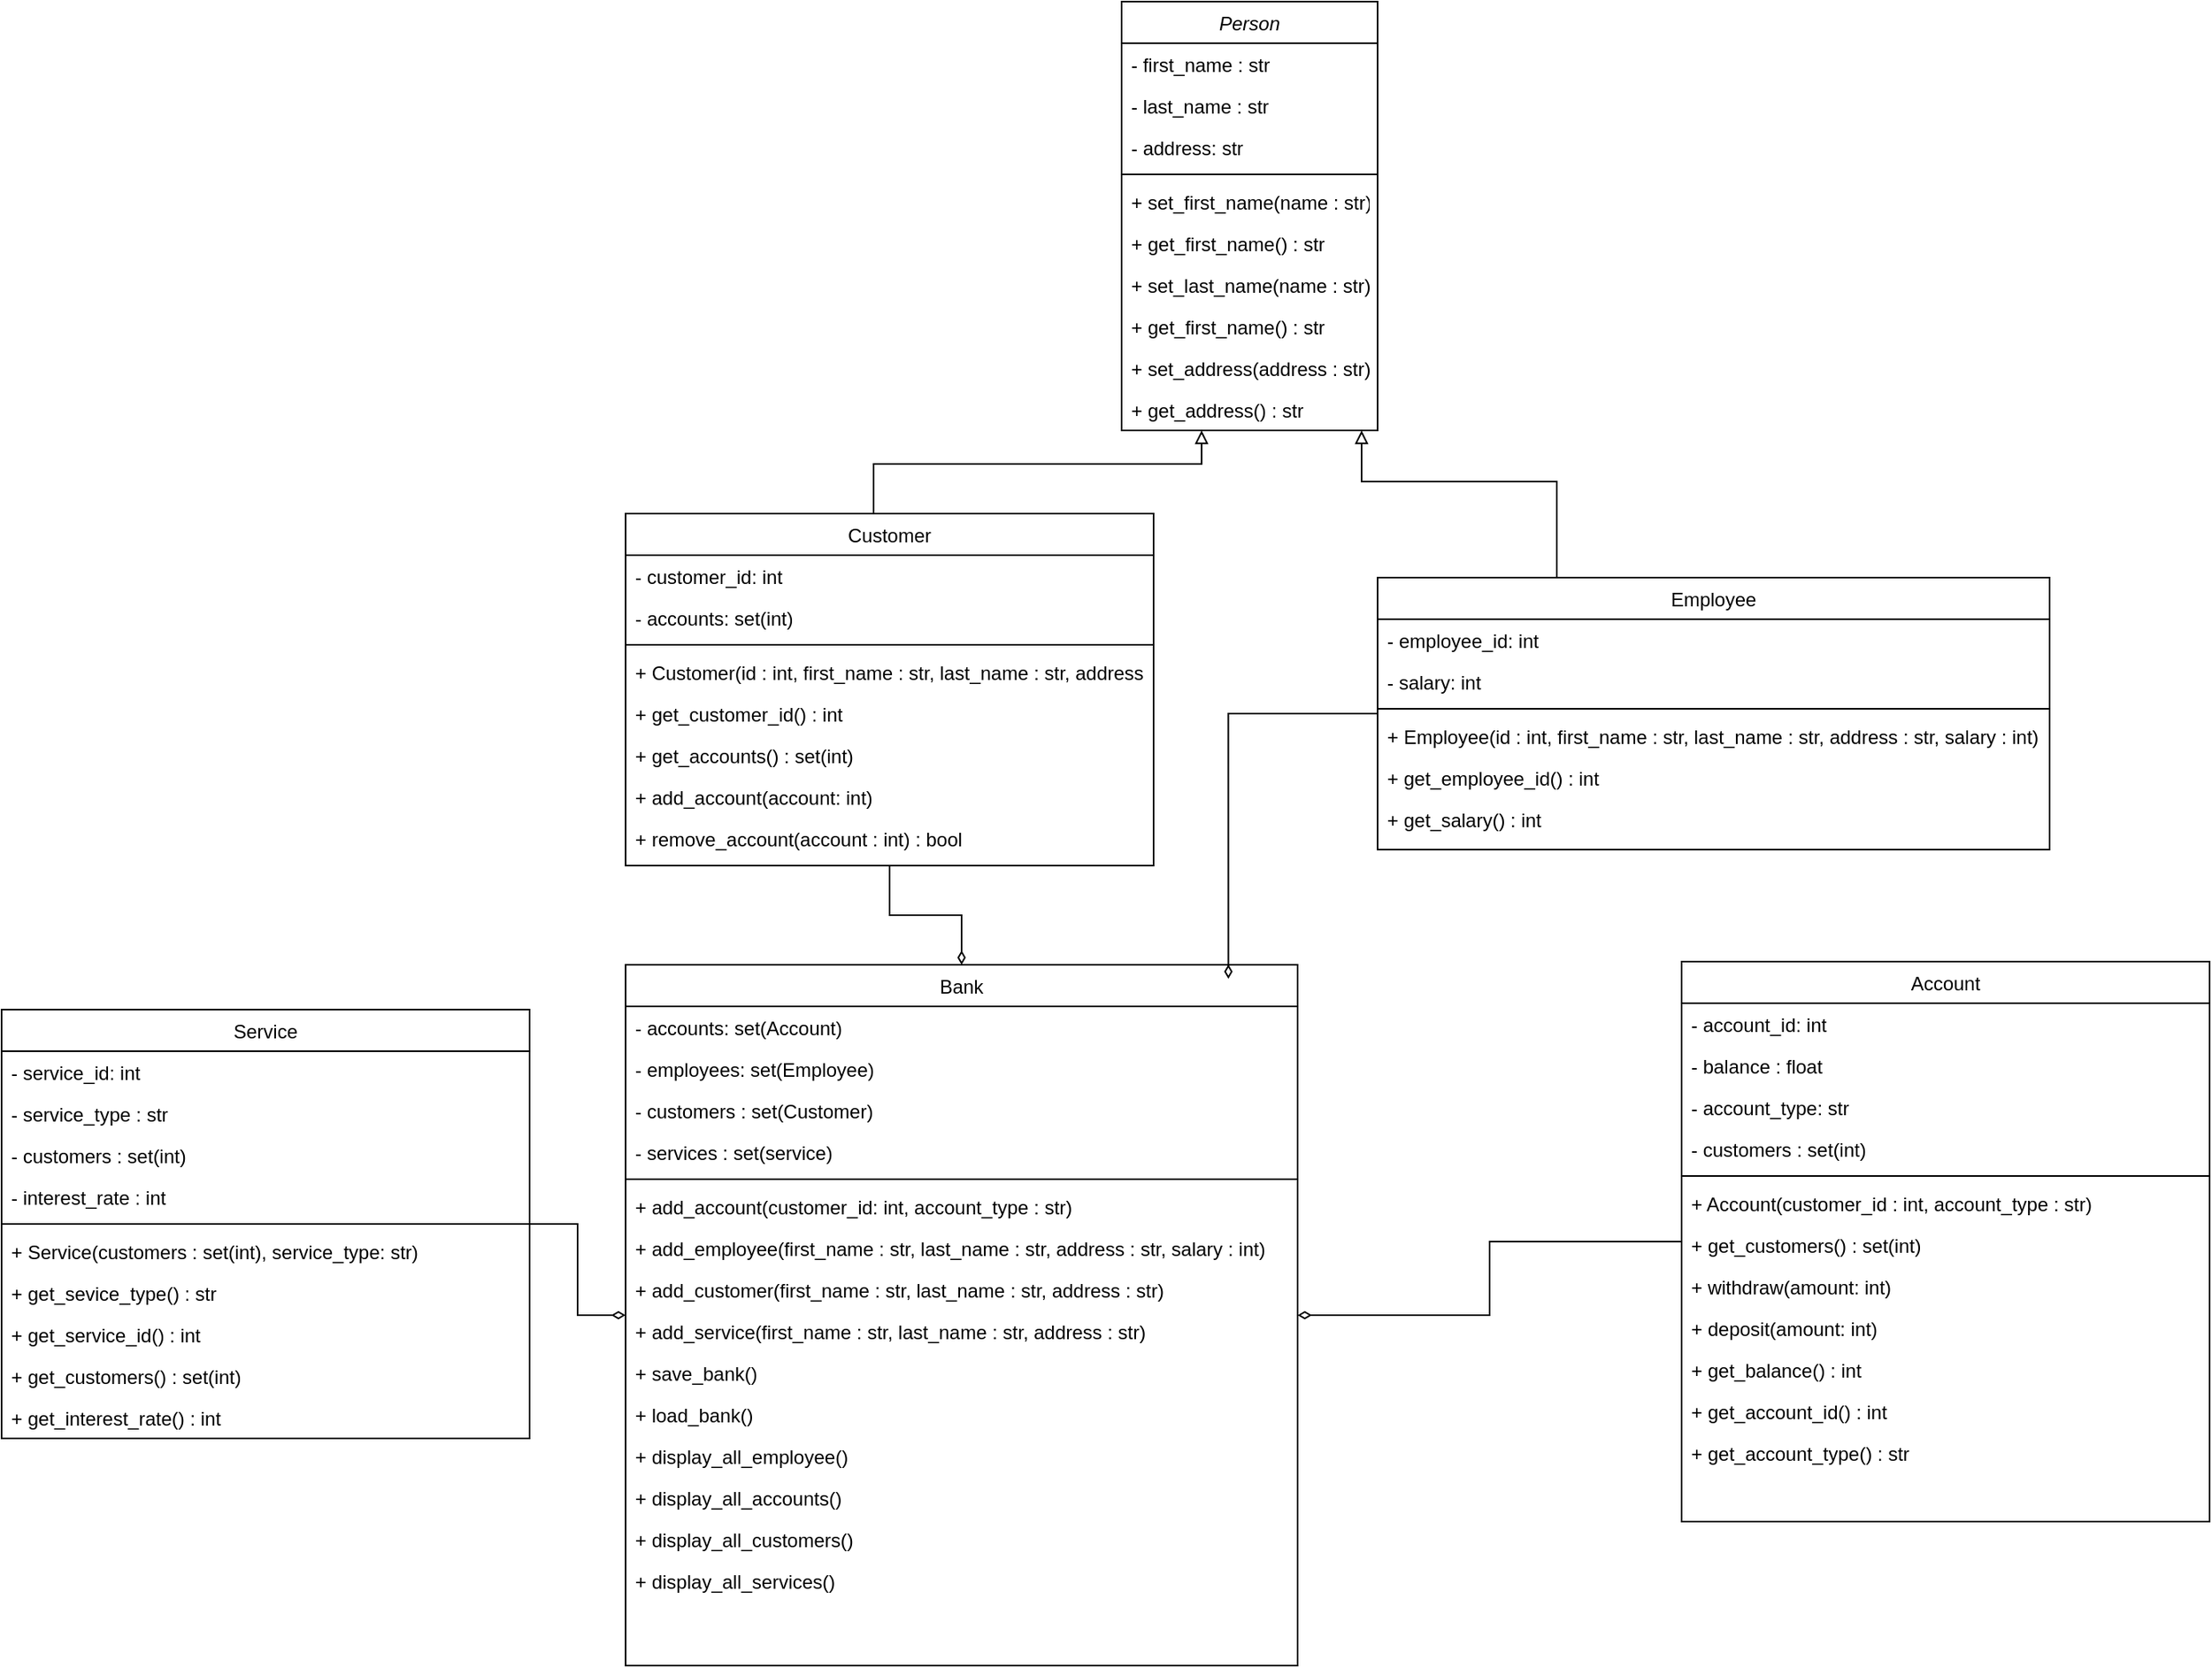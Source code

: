 <mxfile version="26.1.1">
  <diagram id="C5RBs43oDa-KdzZeNtuy" name="Page-1">
    <mxGraphModel dx="1114" dy="1603" grid="1" gridSize="10" guides="1" tooltips="1" connect="1" arrows="1" fold="1" page="1" pageScale="1" pageWidth="827" pageHeight="1169" math="0" shadow="0">
      <root>
        <mxCell id="WIyWlLk6GJQsqaUBKTNV-0" />
        <mxCell id="WIyWlLk6GJQsqaUBKTNV-1" parent="WIyWlLk6GJQsqaUBKTNV-0" />
        <mxCell id="zkfFHV4jXpPFQw0GAbJ--0" value="Person" style="swimlane;fontStyle=2;align=center;verticalAlign=top;childLayout=stackLayout;horizontal=1;startSize=26;horizontalStack=0;resizeParent=1;resizeLast=0;collapsible=1;marginBottom=0;rounded=0;shadow=0;strokeWidth=1;" parent="WIyWlLk6GJQsqaUBKTNV-1" vertex="1">
          <mxGeometry x="790" y="-330" width="160" height="268" as="geometry">
            <mxRectangle x="230" y="140" width="160" height="26" as="alternateBounds" />
          </mxGeometry>
        </mxCell>
        <mxCell id="zkfFHV4jXpPFQw0GAbJ--1" value="- first_name : str    " style="text;align=left;verticalAlign=top;spacingLeft=4;spacingRight=4;overflow=hidden;rotatable=0;points=[[0,0.5],[1,0.5]];portConstraint=eastwest;" parent="zkfFHV4jXpPFQw0GAbJ--0" vertex="1">
          <mxGeometry y="26" width="160" height="26" as="geometry" />
        </mxCell>
        <mxCell id="zkfFHV4jXpPFQw0GAbJ--2" value="- last_name : str" style="text;align=left;verticalAlign=top;spacingLeft=4;spacingRight=4;overflow=hidden;rotatable=0;points=[[0,0.5],[1,0.5]];portConstraint=eastwest;rounded=0;shadow=0;html=0;" parent="zkfFHV4jXpPFQw0GAbJ--0" vertex="1">
          <mxGeometry y="52" width="160" height="26" as="geometry" />
        </mxCell>
        <mxCell id="zkfFHV4jXpPFQw0GAbJ--3" value="- address: str" style="text;align=left;verticalAlign=top;spacingLeft=4;spacingRight=4;overflow=hidden;rotatable=0;points=[[0,0.5],[1,0.5]];portConstraint=eastwest;rounded=0;shadow=0;html=0;" parent="zkfFHV4jXpPFQw0GAbJ--0" vertex="1">
          <mxGeometry y="78" width="160" height="26" as="geometry" />
        </mxCell>
        <mxCell id="zkfFHV4jXpPFQw0GAbJ--4" value="" style="line;html=1;strokeWidth=1;align=left;verticalAlign=middle;spacingTop=-1;spacingLeft=3;spacingRight=3;rotatable=0;labelPosition=right;points=[];portConstraint=eastwest;" parent="zkfFHV4jXpPFQw0GAbJ--0" vertex="1">
          <mxGeometry y="104" width="160" height="8" as="geometry" />
        </mxCell>
        <mxCell id="zkfFHV4jXpPFQw0GAbJ--5" value="+ set_first_name(name : str)" style="text;align=left;verticalAlign=top;spacingLeft=4;spacingRight=4;overflow=hidden;rotatable=0;points=[[0,0.5],[1,0.5]];portConstraint=eastwest;" parent="zkfFHV4jXpPFQw0GAbJ--0" vertex="1">
          <mxGeometry y="112" width="160" height="26" as="geometry" />
        </mxCell>
        <mxCell id="zkfFHV4jXpPFQw0GAbJ--24" value="+ get_first_name() : str" style="text;align=left;verticalAlign=top;spacingLeft=4;spacingRight=4;overflow=hidden;rotatable=0;points=[[0,0.5],[1,0.5]];portConstraint=eastwest;" parent="zkfFHV4jXpPFQw0GAbJ--0" vertex="1">
          <mxGeometry y="138" width="160" height="26" as="geometry" />
        </mxCell>
        <mxCell id="Db2brPiAxiOpcQxRufx4-5" value="+ set_last_name(name : str)" style="text;align=left;verticalAlign=top;spacingLeft=4;spacingRight=4;overflow=hidden;rotatable=0;points=[[0,0.5],[1,0.5]];portConstraint=eastwest;" parent="zkfFHV4jXpPFQw0GAbJ--0" vertex="1">
          <mxGeometry y="164" width="160" height="26" as="geometry" />
        </mxCell>
        <mxCell id="Db2brPiAxiOpcQxRufx4-7" value="+ get_first_name() : str" style="text;align=left;verticalAlign=top;spacingLeft=4;spacingRight=4;overflow=hidden;rotatable=0;points=[[0,0.5],[1,0.5]];portConstraint=eastwest;" parent="zkfFHV4jXpPFQw0GAbJ--0" vertex="1">
          <mxGeometry y="190" width="160" height="26" as="geometry" />
        </mxCell>
        <mxCell id="Db2brPiAxiOpcQxRufx4-8" value="+ set_address(address : str)" style="text;align=left;verticalAlign=top;spacingLeft=4;spacingRight=4;overflow=hidden;rotatable=0;points=[[0,0.5],[1,0.5]];portConstraint=eastwest;" parent="zkfFHV4jXpPFQw0GAbJ--0" vertex="1">
          <mxGeometry y="216" width="160" height="26" as="geometry" />
        </mxCell>
        <mxCell id="Db2brPiAxiOpcQxRufx4-6" value="+ get_address() : str" style="text;align=left;verticalAlign=top;spacingLeft=4;spacingRight=4;overflow=hidden;rotatable=0;points=[[0,0.5],[1,0.5]];portConstraint=eastwest;" parent="zkfFHV4jXpPFQw0GAbJ--0" vertex="1">
          <mxGeometry y="242" width="160" height="26" as="geometry" />
        </mxCell>
        <mxCell id="Db2brPiAxiOpcQxRufx4-43" style="edgeStyle=orthogonalEdgeStyle;rounded=0;orthogonalLoop=1;jettySize=auto;html=1;endArrow=block;endFill=0;" parent="WIyWlLk6GJQsqaUBKTNV-1" source="Db2brPiAxiOpcQxRufx4-20" target="zkfFHV4jXpPFQw0GAbJ--0" edge="1">
          <mxGeometry relative="1" as="geometry">
            <Array as="points">
              <mxPoint x="635" y="-41" />
              <mxPoint x="840" y="-41" />
            </Array>
          </mxGeometry>
        </mxCell>
        <mxCell id="Db2brPiAxiOpcQxRufx4-103" style="edgeStyle=orthogonalEdgeStyle;rounded=0;orthogonalLoop=1;jettySize=auto;html=1;endArrow=diamondThin;endFill=0;" parent="WIyWlLk6GJQsqaUBKTNV-1" source="Db2brPiAxiOpcQxRufx4-20" target="Db2brPiAxiOpcQxRufx4-67" edge="1">
          <mxGeometry relative="1" as="geometry" />
        </mxCell>
        <mxCell id="Db2brPiAxiOpcQxRufx4-20" value="Customer" style="swimlane;fontStyle=0;align=center;verticalAlign=top;childLayout=stackLayout;horizontal=1;startSize=26;horizontalStack=0;resizeParent=1;resizeLast=0;collapsible=1;marginBottom=0;rounded=0;shadow=0;strokeWidth=1;" parent="WIyWlLk6GJQsqaUBKTNV-1" vertex="1">
          <mxGeometry x="480" y="-10" width="330" height="220" as="geometry">
            <mxRectangle x="230" y="140" width="160" height="26" as="alternateBounds" />
          </mxGeometry>
        </mxCell>
        <mxCell id="Db2brPiAxiOpcQxRufx4-21" value="- customer_id: int" style="text;align=left;verticalAlign=top;spacingLeft=4;spacingRight=4;overflow=hidden;rotatable=0;points=[[0,0.5],[1,0.5]];portConstraint=eastwest;" parent="Db2brPiAxiOpcQxRufx4-20" vertex="1">
          <mxGeometry y="26" width="330" height="26" as="geometry" />
        </mxCell>
        <mxCell id="Db2brPiAxiOpcQxRufx4-23" value="- accounts: set(int)" style="text;align=left;verticalAlign=top;spacingLeft=4;spacingRight=4;overflow=hidden;rotatable=0;points=[[0,0.5],[1,0.5]];portConstraint=eastwest;rounded=0;shadow=0;html=0;" parent="Db2brPiAxiOpcQxRufx4-20" vertex="1">
          <mxGeometry y="52" width="330" height="26" as="geometry" />
        </mxCell>
        <mxCell id="Db2brPiAxiOpcQxRufx4-24" value="" style="line;html=1;strokeWidth=1;align=left;verticalAlign=middle;spacingTop=-1;spacingLeft=3;spacingRight=3;rotatable=0;labelPosition=right;points=[];portConstraint=eastwest;" parent="Db2brPiAxiOpcQxRufx4-20" vertex="1">
          <mxGeometry y="78" width="330" height="8" as="geometry" />
        </mxCell>
        <mxCell id="Db2brPiAxiOpcQxRufx4-40" value="+ Customer(id : int, first_name : str, last_name : str, address : str)&#xa;" style="text;align=left;verticalAlign=top;spacingLeft=4;spacingRight=4;overflow=hidden;rotatable=0;points=[[0,0.5],[1,0.5]];portConstraint=eastwest;" parent="Db2brPiAxiOpcQxRufx4-20" vertex="1">
          <mxGeometry y="86" width="330" height="26" as="geometry" />
        </mxCell>
        <mxCell id="Db2brPiAxiOpcQxRufx4-26" value="+ get_customer_id() : int" style="text;align=left;verticalAlign=top;spacingLeft=4;spacingRight=4;overflow=hidden;rotatable=0;points=[[0,0.5],[1,0.5]];portConstraint=eastwest;" parent="Db2brPiAxiOpcQxRufx4-20" vertex="1">
          <mxGeometry y="112" width="330" height="26" as="geometry" />
        </mxCell>
        <mxCell id="Db2brPiAxiOpcQxRufx4-78" value="+ get_accounts() : set(int)" style="text;align=left;verticalAlign=top;spacingLeft=4;spacingRight=4;overflow=hidden;rotatable=0;points=[[0,0.5],[1,0.5]];portConstraint=eastwest;" parent="Db2brPiAxiOpcQxRufx4-20" vertex="1">
          <mxGeometry y="138" width="330" height="26" as="geometry" />
        </mxCell>
        <mxCell id="Db2brPiAxiOpcQxRufx4-27" value="+ add_account(account: int)" style="text;align=left;verticalAlign=top;spacingLeft=4;spacingRight=4;overflow=hidden;rotatable=0;points=[[0,0.5],[1,0.5]];portConstraint=eastwest;" parent="Db2brPiAxiOpcQxRufx4-20" vertex="1">
          <mxGeometry y="164" width="330" height="26" as="geometry" />
        </mxCell>
        <mxCell id="Db2brPiAxiOpcQxRufx4-28" value="+ remove_account(account : int) : bool" style="text;align=left;verticalAlign=top;spacingLeft=4;spacingRight=4;overflow=hidden;rotatable=0;points=[[0,0.5],[1,0.5]];portConstraint=eastwest;" parent="Db2brPiAxiOpcQxRufx4-20" vertex="1">
          <mxGeometry y="190" width="330" height="26" as="geometry" />
        </mxCell>
        <mxCell id="Db2brPiAxiOpcQxRufx4-102" style="edgeStyle=orthogonalEdgeStyle;rounded=0;orthogonalLoop=1;jettySize=auto;html=1;endArrow=diamondThin;endFill=0;" parent="WIyWlLk6GJQsqaUBKTNV-1" source="Db2brPiAxiOpcQxRufx4-53" target="Db2brPiAxiOpcQxRufx4-67" edge="1">
          <mxGeometry relative="1" as="geometry" />
        </mxCell>
        <mxCell id="Db2brPiAxiOpcQxRufx4-53" value="Account" style="swimlane;fontStyle=0;align=center;verticalAlign=top;childLayout=stackLayout;horizontal=1;startSize=26;horizontalStack=0;resizeParent=1;resizeLast=0;collapsible=1;marginBottom=0;rounded=0;shadow=0;strokeWidth=1;" parent="WIyWlLk6GJQsqaUBKTNV-1" vertex="1">
          <mxGeometry x="1140" y="270" width="330" height="350" as="geometry">
            <mxRectangle x="230" y="140" width="160" height="26" as="alternateBounds" />
          </mxGeometry>
        </mxCell>
        <mxCell id="Db2brPiAxiOpcQxRufx4-55" value="- account_id: int" style="text;align=left;verticalAlign=top;spacingLeft=4;spacingRight=4;overflow=hidden;rotatable=0;points=[[0,0.5],[1,0.5]];portConstraint=eastwest;" parent="Db2brPiAxiOpcQxRufx4-53" vertex="1">
          <mxGeometry y="26" width="330" height="26" as="geometry" />
        </mxCell>
        <mxCell id="Db2brPiAxiOpcQxRufx4-56" value="- balance : float" style="text;align=left;verticalAlign=top;spacingLeft=4;spacingRight=4;overflow=hidden;rotatable=0;points=[[0,0.5],[1,0.5]];portConstraint=eastwest;rounded=0;shadow=0;html=0;" parent="Db2brPiAxiOpcQxRufx4-53" vertex="1">
          <mxGeometry y="52" width="330" height="26" as="geometry" />
        </mxCell>
        <mxCell id="Db2brPiAxiOpcQxRufx4-63" value="- account_type: str" style="text;align=left;verticalAlign=top;spacingLeft=4;spacingRight=4;overflow=hidden;rotatable=0;points=[[0,0.5],[1,0.5]];portConstraint=eastwest;" parent="Db2brPiAxiOpcQxRufx4-53" vertex="1">
          <mxGeometry y="78" width="330" height="26" as="geometry" />
        </mxCell>
        <mxCell id="Db2brPiAxiOpcQxRufx4-76" value="- customers : set(int)" style="text;align=left;verticalAlign=top;spacingLeft=4;spacingRight=4;overflow=hidden;rotatable=0;points=[[0,0.5],[1,0.5]];portConstraint=eastwest;rounded=0;shadow=0;html=0;" parent="Db2brPiAxiOpcQxRufx4-53" vertex="1">
          <mxGeometry y="104" width="330" height="26" as="geometry" />
        </mxCell>
        <mxCell id="Db2brPiAxiOpcQxRufx4-57" value="" style="line;html=1;strokeWidth=1;align=left;verticalAlign=middle;spacingTop=-1;spacingLeft=3;spacingRight=3;rotatable=0;labelPosition=right;points=[];portConstraint=eastwest;" parent="Db2brPiAxiOpcQxRufx4-53" vertex="1">
          <mxGeometry y="130" width="330" height="8" as="geometry" />
        </mxCell>
        <mxCell id="Db2brPiAxiOpcQxRufx4-58" value="+ Account(customer_id : int, account_type : str)&#xa;" style="text;align=left;verticalAlign=top;spacingLeft=4;spacingRight=4;overflow=hidden;rotatable=0;points=[[0,0.5],[1,0.5]];portConstraint=eastwest;" parent="Db2brPiAxiOpcQxRufx4-53" vertex="1">
          <mxGeometry y="138" width="330" height="26" as="geometry" />
        </mxCell>
        <mxCell id="Db2brPiAxiOpcQxRufx4-59" value="+ get_customers() : set(int)" style="text;align=left;verticalAlign=top;spacingLeft=4;spacingRight=4;overflow=hidden;rotatable=0;points=[[0,0.5],[1,0.5]];portConstraint=eastwest;" parent="Db2brPiAxiOpcQxRufx4-53" vertex="1">
          <mxGeometry y="164" width="330" height="26" as="geometry" />
        </mxCell>
        <mxCell id="Db2brPiAxiOpcQxRufx4-60" value="+ withdraw(amount: int)" style="text;align=left;verticalAlign=top;spacingLeft=4;spacingRight=4;overflow=hidden;rotatable=0;points=[[0,0.5],[1,0.5]];portConstraint=eastwest;" parent="Db2brPiAxiOpcQxRufx4-53" vertex="1">
          <mxGeometry y="190" width="330" height="26" as="geometry" />
        </mxCell>
        <mxCell id="Db2brPiAxiOpcQxRufx4-79" value="+ deposit(amount: int)" style="text;align=left;verticalAlign=top;spacingLeft=4;spacingRight=4;overflow=hidden;rotatable=0;points=[[0,0.5],[1,0.5]];portConstraint=eastwest;" parent="Db2brPiAxiOpcQxRufx4-53" vertex="1">
          <mxGeometry y="216" width="330" height="26" as="geometry" />
        </mxCell>
        <mxCell id="Db2brPiAxiOpcQxRufx4-80" value="+ get_balance() : int" style="text;align=left;verticalAlign=top;spacingLeft=4;spacingRight=4;overflow=hidden;rotatable=0;points=[[0,0.5],[1,0.5]];portConstraint=eastwest;" parent="Db2brPiAxiOpcQxRufx4-53" vertex="1">
          <mxGeometry y="242" width="330" height="26" as="geometry" />
        </mxCell>
        <mxCell id="Db2brPiAxiOpcQxRufx4-81" value="+ get_account_id() : int" style="text;align=left;verticalAlign=top;spacingLeft=4;spacingRight=4;overflow=hidden;rotatable=0;points=[[0,0.5],[1,0.5]];portConstraint=eastwest;" parent="Db2brPiAxiOpcQxRufx4-53" vertex="1">
          <mxGeometry y="268" width="330" height="26" as="geometry" />
        </mxCell>
        <mxCell id="Db2brPiAxiOpcQxRufx4-82" value="+ get_account_type() : str" style="text;align=left;verticalAlign=top;spacingLeft=4;spacingRight=4;overflow=hidden;rotatable=0;points=[[0,0.5],[1,0.5]];portConstraint=eastwest;" parent="Db2brPiAxiOpcQxRufx4-53" vertex="1">
          <mxGeometry y="294" width="330" height="26" as="geometry" />
        </mxCell>
        <mxCell id="Db2brPiAxiOpcQxRufx4-67" value="Bank" style="swimlane;fontStyle=0;align=center;verticalAlign=top;childLayout=stackLayout;horizontal=1;startSize=26;horizontalStack=0;resizeParent=1;resizeLast=0;collapsible=1;marginBottom=0;rounded=0;shadow=0;strokeWidth=1;" parent="WIyWlLk6GJQsqaUBKTNV-1" vertex="1">
          <mxGeometry x="480" y="272" width="420" height="438" as="geometry">
            <mxRectangle x="450" y="350" width="160" height="26" as="alternateBounds" />
          </mxGeometry>
        </mxCell>
        <mxCell id="Db2brPiAxiOpcQxRufx4-69" value="- accounts: set(Account)" style="text;align=left;verticalAlign=top;spacingLeft=4;spacingRight=4;overflow=hidden;rotatable=0;points=[[0,0.5],[1,0.5]];portConstraint=eastwest;" parent="Db2brPiAxiOpcQxRufx4-67" vertex="1">
          <mxGeometry y="26" width="420" height="26" as="geometry" />
        </mxCell>
        <mxCell id="Db2brPiAxiOpcQxRufx4-70" value="- employees: set(Employee)" style="text;align=left;verticalAlign=top;spacingLeft=4;spacingRight=4;overflow=hidden;rotatable=0;points=[[0,0.5],[1,0.5]];portConstraint=eastwest;rounded=0;shadow=0;html=0;" parent="Db2brPiAxiOpcQxRufx4-67" vertex="1">
          <mxGeometry y="52" width="420" height="26" as="geometry" />
        </mxCell>
        <mxCell id="Db2brPiAxiOpcQxRufx4-119" value="- customers : set(Customer) " style="text;align=left;verticalAlign=top;spacingLeft=4;spacingRight=4;overflow=hidden;rotatable=0;points=[[0,0.5],[1,0.5]];portConstraint=eastwest;" parent="Db2brPiAxiOpcQxRufx4-67" vertex="1">
          <mxGeometry y="78" width="420" height="26" as="geometry" />
        </mxCell>
        <mxCell id="Db2brPiAxiOpcQxRufx4-94" value="- services : set(service) " style="text;align=left;verticalAlign=top;spacingLeft=4;spacingRight=4;overflow=hidden;rotatable=0;points=[[0,0.5],[1,0.5]];portConstraint=eastwest;" parent="Db2brPiAxiOpcQxRufx4-67" vertex="1">
          <mxGeometry y="104" width="420" height="26" as="geometry" />
        </mxCell>
        <mxCell id="Db2brPiAxiOpcQxRufx4-71" value="" style="line;html=1;strokeWidth=1;align=left;verticalAlign=middle;spacingTop=-1;spacingLeft=3;spacingRight=3;rotatable=0;labelPosition=right;points=[];portConstraint=eastwest;" parent="Db2brPiAxiOpcQxRufx4-67" vertex="1">
          <mxGeometry y="130" width="420" height="8" as="geometry" />
        </mxCell>
        <mxCell id="Db2brPiAxiOpcQxRufx4-72" value="+ add_account(customer_id: int, account_type : str)&#xa;" style="text;align=left;verticalAlign=top;spacingLeft=4;spacingRight=4;overflow=hidden;rotatable=0;points=[[0,0.5],[1,0.5]];portConstraint=eastwest;" parent="Db2brPiAxiOpcQxRufx4-67" vertex="1">
          <mxGeometry y="138" width="420" height="26" as="geometry" />
        </mxCell>
        <mxCell id="Db2brPiAxiOpcQxRufx4-73" value="+ add_employee(first_name : str, last_name : str, address : str, salary : int) " style="text;align=left;verticalAlign=top;spacingLeft=4;spacingRight=4;overflow=hidden;rotatable=0;points=[[0,0.5],[1,0.5]];portConstraint=eastwest;" parent="Db2brPiAxiOpcQxRufx4-67" vertex="1">
          <mxGeometry y="164" width="420" height="26" as="geometry" />
        </mxCell>
        <mxCell id="Db2brPiAxiOpcQxRufx4-120" value="+ add_customer(first_name : str, last_name : str, address : str)" style="text;align=left;verticalAlign=top;spacingLeft=4;spacingRight=4;overflow=hidden;rotatable=0;points=[[0,0.5],[1,0.5]];portConstraint=eastwest;" parent="Db2brPiAxiOpcQxRufx4-67" vertex="1">
          <mxGeometry y="190" width="420" height="26" as="geometry" />
        </mxCell>
        <mxCell id="Db2brPiAxiOpcQxRufx4-99" value="+ add_service(first_name : str, last_name : str, address : str)" style="text;align=left;verticalAlign=top;spacingLeft=4;spacingRight=4;overflow=hidden;rotatable=0;points=[[0,0.5],[1,0.5]];portConstraint=eastwest;" parent="Db2brPiAxiOpcQxRufx4-67" vertex="1">
          <mxGeometry y="216" width="420" height="26" as="geometry" />
        </mxCell>
        <mxCell id="Db2brPiAxiOpcQxRufx4-125" value="+ save_bank()" style="text;align=left;verticalAlign=top;spacingLeft=4;spacingRight=4;overflow=hidden;rotatable=0;points=[[0,0.5],[1,0.5]];portConstraint=eastwest;" parent="Db2brPiAxiOpcQxRufx4-67" vertex="1">
          <mxGeometry y="242" width="420" height="26" as="geometry" />
        </mxCell>
        <mxCell id="Db2brPiAxiOpcQxRufx4-126" value="+ load_bank()" style="text;align=left;verticalAlign=top;spacingLeft=4;spacingRight=4;overflow=hidden;rotatable=0;points=[[0,0.5],[1,0.5]];portConstraint=eastwest;" parent="Db2brPiAxiOpcQxRufx4-67" vertex="1">
          <mxGeometry y="268" width="420" height="26" as="geometry" />
        </mxCell>
        <mxCell id="4lamStvVt8_fyMpE8Osg-1" value="+ display_all_employee()" style="text;align=left;verticalAlign=top;spacingLeft=4;spacingRight=4;overflow=hidden;rotatable=0;points=[[0,0.5],[1,0.5]];portConstraint=eastwest;" vertex="1" parent="Db2brPiAxiOpcQxRufx4-67">
          <mxGeometry y="294" width="420" height="26" as="geometry" />
        </mxCell>
        <mxCell id="4lamStvVt8_fyMpE8Osg-2" value="+ display_all_accounts()" style="text;align=left;verticalAlign=top;spacingLeft=4;spacingRight=4;overflow=hidden;rotatable=0;points=[[0,0.5],[1,0.5]];portConstraint=eastwest;" vertex="1" parent="Db2brPiAxiOpcQxRufx4-67">
          <mxGeometry y="320" width="420" height="26" as="geometry" />
        </mxCell>
        <mxCell id="4lamStvVt8_fyMpE8Osg-3" value="+ display_all_customers()" style="text;align=left;verticalAlign=top;spacingLeft=4;spacingRight=4;overflow=hidden;rotatable=0;points=[[0,0.5],[1,0.5]];portConstraint=eastwest;" vertex="1" parent="Db2brPiAxiOpcQxRufx4-67">
          <mxGeometry y="346" width="420" height="26" as="geometry" />
        </mxCell>
        <mxCell id="4lamStvVt8_fyMpE8Osg-4" value="+ display_all_services()" style="text;align=left;verticalAlign=top;spacingLeft=4;spacingRight=4;overflow=hidden;rotatable=0;points=[[0,0.5],[1,0.5]];portConstraint=eastwest;" vertex="1" parent="Db2brPiAxiOpcQxRufx4-67">
          <mxGeometry y="372" width="420" height="26" as="geometry" />
        </mxCell>
        <mxCell id="Db2brPiAxiOpcQxRufx4-93" style="edgeStyle=orthogonalEdgeStyle;rounded=0;orthogonalLoop=1;jettySize=auto;html=1;endArrow=block;endFill=0;" parent="WIyWlLk6GJQsqaUBKTNV-1" source="Db2brPiAxiOpcQxRufx4-83" target="zkfFHV4jXpPFQw0GAbJ--0" edge="1">
          <mxGeometry relative="1" as="geometry">
            <Array as="points">
              <mxPoint x="1062" y="-30" />
              <mxPoint x="940" y="-30" />
            </Array>
          </mxGeometry>
        </mxCell>
        <mxCell id="Db2brPiAxiOpcQxRufx4-83" value="Employee" style="swimlane;fontStyle=0;align=center;verticalAlign=top;childLayout=stackLayout;horizontal=1;startSize=26;horizontalStack=0;resizeParent=1;resizeLast=0;collapsible=1;marginBottom=0;rounded=0;shadow=0;strokeWidth=1;" parent="WIyWlLk6GJQsqaUBKTNV-1" vertex="1">
          <mxGeometry x="950" y="30" width="420" height="170" as="geometry">
            <mxRectangle x="230" y="140" width="160" height="26" as="alternateBounds" />
          </mxGeometry>
        </mxCell>
        <mxCell id="Db2brPiAxiOpcQxRufx4-85" value="- employee_id: int" style="text;align=left;verticalAlign=top;spacingLeft=4;spacingRight=4;overflow=hidden;rotatable=0;points=[[0,0.5],[1,0.5]];portConstraint=eastwest;" parent="Db2brPiAxiOpcQxRufx4-83" vertex="1">
          <mxGeometry y="26" width="420" height="26" as="geometry" />
        </mxCell>
        <mxCell id="Db2brPiAxiOpcQxRufx4-86" value="- salary: int" style="text;align=left;verticalAlign=top;spacingLeft=4;spacingRight=4;overflow=hidden;rotatable=0;points=[[0,0.5],[1,0.5]];portConstraint=eastwest;rounded=0;shadow=0;html=0;" parent="Db2brPiAxiOpcQxRufx4-83" vertex="1">
          <mxGeometry y="52" width="420" height="26" as="geometry" />
        </mxCell>
        <mxCell id="Db2brPiAxiOpcQxRufx4-87" value="" style="line;html=1;strokeWidth=1;align=left;verticalAlign=middle;spacingTop=-1;spacingLeft=3;spacingRight=3;rotatable=0;labelPosition=right;points=[];portConstraint=eastwest;" parent="Db2brPiAxiOpcQxRufx4-83" vertex="1">
          <mxGeometry y="78" width="420" height="8" as="geometry" />
        </mxCell>
        <mxCell id="Db2brPiAxiOpcQxRufx4-88" value="+ Employee(id : int, first_name : str, last_name : str, address : str, salary : int)&#xa;" style="text;align=left;verticalAlign=top;spacingLeft=4;spacingRight=4;overflow=hidden;rotatable=0;points=[[0,0.5],[1,0.5]];portConstraint=eastwest;" parent="Db2brPiAxiOpcQxRufx4-83" vertex="1">
          <mxGeometry y="86" width="420" height="26" as="geometry" />
        </mxCell>
        <mxCell id="Db2brPiAxiOpcQxRufx4-89" value="+ get_employee_id() : int" style="text;align=left;verticalAlign=top;spacingLeft=4;spacingRight=4;overflow=hidden;rotatable=0;points=[[0,0.5],[1,0.5]];portConstraint=eastwest;" parent="Db2brPiAxiOpcQxRufx4-83" vertex="1">
          <mxGeometry y="112" width="420" height="26" as="geometry" />
        </mxCell>
        <mxCell id="Db2brPiAxiOpcQxRufx4-90" value="+ get_salary() : int" style="text;align=left;verticalAlign=top;spacingLeft=4;spacingRight=4;overflow=hidden;rotatable=0;points=[[0,0.5],[1,0.5]];portConstraint=eastwest;" parent="Db2brPiAxiOpcQxRufx4-83" vertex="1">
          <mxGeometry y="138" width="420" height="26" as="geometry" />
        </mxCell>
        <mxCell id="Db2brPiAxiOpcQxRufx4-104" style="edgeStyle=orthogonalEdgeStyle;rounded=0;orthogonalLoop=1;jettySize=auto;html=1;entryX=0.897;entryY=0.02;entryDx=0;entryDy=0;entryPerimeter=0;endArrow=diamondThin;endFill=0;" parent="WIyWlLk6GJQsqaUBKTNV-1" source="Db2brPiAxiOpcQxRufx4-83" target="Db2brPiAxiOpcQxRufx4-67" edge="1">
          <mxGeometry relative="1" as="geometry" />
        </mxCell>
        <mxCell id="Db2brPiAxiOpcQxRufx4-122" style="edgeStyle=orthogonalEdgeStyle;rounded=0;orthogonalLoop=1;jettySize=auto;html=1;endArrow=diamondThin;endFill=0;" parent="WIyWlLk6GJQsqaUBKTNV-1" source="Db2brPiAxiOpcQxRufx4-105" target="Db2brPiAxiOpcQxRufx4-67" edge="1">
          <mxGeometry relative="1" as="geometry">
            <mxPoint x="470" y="350" as="targetPoint" />
          </mxGeometry>
        </mxCell>
        <mxCell id="Db2brPiAxiOpcQxRufx4-105" value="Service" style="swimlane;fontStyle=0;align=center;verticalAlign=top;childLayout=stackLayout;horizontal=1;startSize=26;horizontalStack=0;resizeParent=1;resizeLast=0;collapsible=1;marginBottom=0;rounded=0;shadow=0;strokeWidth=1;" parent="WIyWlLk6GJQsqaUBKTNV-1" vertex="1">
          <mxGeometry x="90" y="300" width="330" height="268" as="geometry">
            <mxRectangle x="230" y="140" width="160" height="26" as="alternateBounds" />
          </mxGeometry>
        </mxCell>
        <mxCell id="Db2brPiAxiOpcQxRufx4-106" value="- service_id: int" style="text;align=left;verticalAlign=top;spacingLeft=4;spacingRight=4;overflow=hidden;rotatable=0;points=[[0,0.5],[1,0.5]];portConstraint=eastwest;" parent="Db2brPiAxiOpcQxRufx4-105" vertex="1">
          <mxGeometry y="26" width="330" height="26" as="geometry" />
        </mxCell>
        <mxCell id="Db2brPiAxiOpcQxRufx4-107" value="- service_type : str" style="text;align=left;verticalAlign=top;spacingLeft=4;spacingRight=4;overflow=hidden;rotatable=0;points=[[0,0.5],[1,0.5]];portConstraint=eastwest;rounded=0;shadow=0;html=0;" parent="Db2brPiAxiOpcQxRufx4-105" vertex="1">
          <mxGeometry y="52" width="330" height="26" as="geometry" />
        </mxCell>
        <mxCell id="Db2brPiAxiOpcQxRufx4-109" value="- customers : set(int)" style="text;align=left;verticalAlign=top;spacingLeft=4;spacingRight=4;overflow=hidden;rotatable=0;points=[[0,0.5],[1,0.5]];portConstraint=eastwest;rounded=0;shadow=0;html=0;" parent="Db2brPiAxiOpcQxRufx4-105" vertex="1">
          <mxGeometry y="78" width="330" height="26" as="geometry" />
        </mxCell>
        <mxCell id="Db2brPiAxiOpcQxRufx4-121" value="- interest_rate : int" style="text;align=left;verticalAlign=top;spacingLeft=4;spacingRight=4;overflow=hidden;rotatable=0;points=[[0,0.5],[1,0.5]];portConstraint=eastwest;rounded=0;shadow=0;html=0;" parent="Db2brPiAxiOpcQxRufx4-105" vertex="1">
          <mxGeometry y="104" width="330" height="26" as="geometry" />
        </mxCell>
        <mxCell id="Db2brPiAxiOpcQxRufx4-110" value="" style="line;html=1;strokeWidth=1;align=left;verticalAlign=middle;spacingTop=-1;spacingLeft=3;spacingRight=3;rotatable=0;labelPosition=right;points=[];portConstraint=eastwest;" parent="Db2brPiAxiOpcQxRufx4-105" vertex="1">
          <mxGeometry y="130" width="330" height="8" as="geometry" />
        </mxCell>
        <mxCell id="Db2brPiAxiOpcQxRufx4-111" value="+ Service(customers : set(int), service_type: str)" style="text;align=left;verticalAlign=top;spacingLeft=4;spacingRight=4;overflow=hidden;rotatable=0;points=[[0,0.5],[1,0.5]];portConstraint=eastwest;" parent="Db2brPiAxiOpcQxRufx4-105" vertex="1">
          <mxGeometry y="138" width="330" height="26" as="geometry" />
        </mxCell>
        <mxCell id="Db2brPiAxiOpcQxRufx4-113" value="+ get_sevice_type() : str" style="text;align=left;verticalAlign=top;spacingLeft=4;spacingRight=4;overflow=hidden;rotatable=0;points=[[0,0.5],[1,0.5]];portConstraint=eastwest;" parent="Db2brPiAxiOpcQxRufx4-105" vertex="1">
          <mxGeometry y="164" width="330" height="26" as="geometry" />
        </mxCell>
        <mxCell id="Db2brPiAxiOpcQxRufx4-114" value="+ get_service_id() : int" style="text;align=left;verticalAlign=top;spacingLeft=4;spacingRight=4;overflow=hidden;rotatable=0;points=[[0,0.5],[1,0.5]];portConstraint=eastwest;" parent="Db2brPiAxiOpcQxRufx4-105" vertex="1">
          <mxGeometry y="190" width="330" height="26" as="geometry" />
        </mxCell>
        <mxCell id="Db2brPiAxiOpcQxRufx4-115" value="+ get_customers() : set(int)" style="text;align=left;verticalAlign=top;spacingLeft=4;spacingRight=4;overflow=hidden;rotatable=0;points=[[0,0.5],[1,0.5]];portConstraint=eastwest;" parent="Db2brPiAxiOpcQxRufx4-105" vertex="1">
          <mxGeometry y="216" width="330" height="26" as="geometry" />
        </mxCell>
        <mxCell id="Db2brPiAxiOpcQxRufx4-116" value="+ get_interest_rate() : int" style="text;align=left;verticalAlign=top;spacingLeft=4;spacingRight=4;overflow=hidden;rotatable=0;points=[[0,0.5],[1,0.5]];portConstraint=eastwest;" parent="Db2brPiAxiOpcQxRufx4-105" vertex="1">
          <mxGeometry y="242" width="330" height="26" as="geometry" />
        </mxCell>
      </root>
    </mxGraphModel>
  </diagram>
</mxfile>
